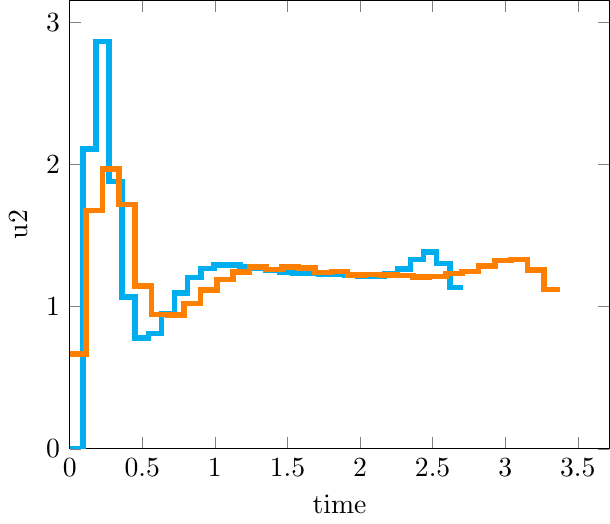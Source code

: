 \documentclass[tikz]{standalone}
\usepackage{pgfplots}
\pgfplotsset{compat=newest}
\pgfplotsset{every axis legend/.append style={%
cells={anchor=west}}
}
\usetikzlibrary{arrows}
\tikzset{>=stealth'}

\begin{document}
\begin{tikzpicture}[]
\begin{axis}[
  ylabel = {u2},
  xmin = {0},
  xlabel = {time},
  hide axis = {false},
  ymin = {0}
]

\addplot+[
  mark = {none},
  const plot, color=cyan, line width=2pt, solid
] coordinates {
  (0.0, 0.0)
  (0.09, 2.112)
  (0.181, 2.868)
  (0.271, 1.881)
  (0.361, 1.068)
  (0.451, 0.782)
  (0.542, 0.812)
  (0.632, 0.952)
  (0.722, 1.097)
  (0.813, 1.206)
  (0.903, 1.27)
  (0.993, 1.295)
  (1.083, 1.295)
  (1.174, 1.283)
  (1.264, 1.268)
  (1.354, 1.255)
  (1.444, 1.245)
  (1.535, 1.239)
  (1.625, 1.235)
  (1.715, 1.231)
  (1.806, 1.226)
  (1.896, 1.22)
  (1.986, 1.214)
  (2.076, 1.215)
  (2.167, 1.229)
  (2.257, 1.267)
  (2.347, 1.331)
  (2.438, 1.387)
  (2.528, 1.303)
  (2.618, 1.135)
  (2.708, 1.135)
};

\addplot+[
  mark = {none},
  const plot, color=orange, line width=2pt, solid
] coordinates {
  (0.0, 0.667)
  (0.113, 1.678)
  (0.225, 1.97)
  (0.338, 1.719)
  (0.451, 1.148)
  (0.563, 0.947)
  (0.676, 0.941)
  (0.788, 1.022)
  (0.901, 1.117)
  (1.014, 1.192)
  (1.126, 1.246)
  (1.239, 1.278)
  (1.352, 1.262)
  (1.464, 1.281)
  (1.577, 1.274)
  (1.689, 1.241)
  (1.802, 1.247)
  (1.915, 1.223)
  (2.027, 1.227)
  (2.14, 1.223)
  (2.253, 1.22)
  (2.365, 1.209)
  (2.478, 1.214)
  (2.591, 1.234)
  (2.703, 1.249)
  (2.816, 1.286)
  (2.928, 1.325)
  (3.041, 1.332)
  (3.154, 1.259)
  (3.266, 1.123)
  (3.379, 1.123)
};

\end{axis}
\end{tikzpicture}

\end{document}
